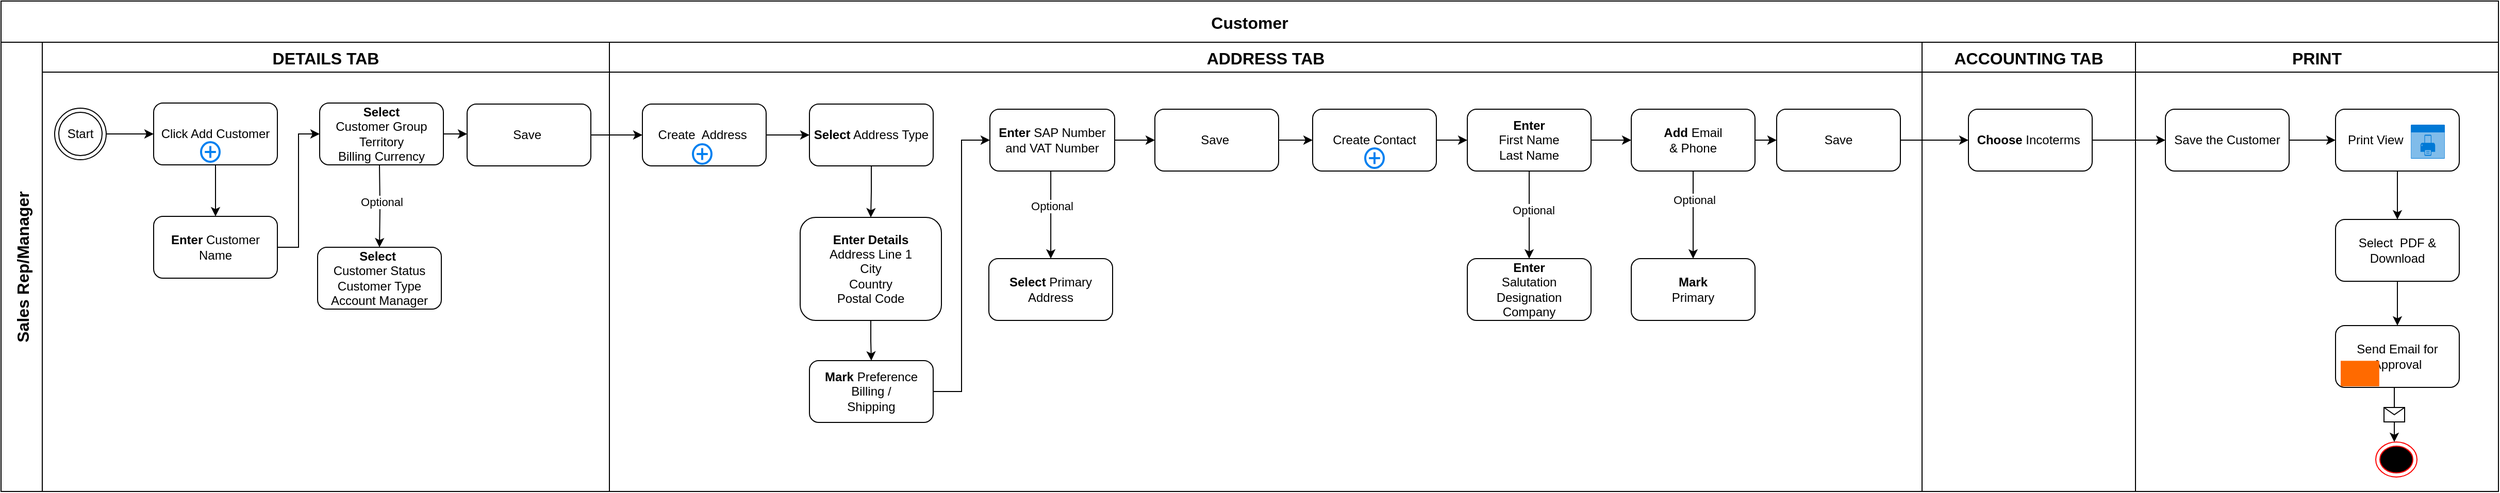 <mxfile version="28.0.6">
  <diagram name="Page-1" id="DC7YIubZ44iMNXCuPgpX">
    <mxGraphModel dx="981" dy="489" grid="1" gridSize="10" guides="1" tooltips="1" connect="1" arrows="1" fold="1" page="1" pageScale="1" pageWidth="1400" pageHeight="850" math="0" shadow="0">
      <root>
        <mxCell id="0" />
        <mxCell id="1" parent="0" />
        <mxCell id="7h-a7AoHDaQ5-l8UsL0Z-1" value="Customer" style="shape=table;childLayout=tableLayout;startSize=40;collapsible=0;recursiveResize=0;expand=0;fontSize=16;fontStyle=1;points=[[0,0,0,0,0],[0,0.25,0,0,0],[0,0.5,0,0,0],[0,0.75,0,0,0],[0,1,0,0,0],[0.25,0,0,0,0],[0.25,1,0,0,0],[0.5,0,0,0,0],[0.5,1,0,0,0],[0.75,0,0,0,0],[0.75,1,0,0,0],[1,0,0,0,0],[1,0.25,0,0,0],[1,0.5,0,0,0],[1,0.75,0,0,0],[1,1,0,0,0]];" parent="1" vertex="1">
          <mxGeometry x="438" y="291" width="2422" height="476" as="geometry" />
        </mxCell>
        <mxCell id="7h-a7AoHDaQ5-l8UsL0Z-2" value="Sales Rep/Manager" style="shape=tableRow;horizontal=0;swimlaneHead=0;swimlaneBody=0;top=0;left=0;strokeColor=inherit;bottom=0;right=0;dropTarget=0;fontStyle=1;fillColor=none;points=[[0,0.5],[1,0.5]];portConstraint=eastwest;startSize=40;collapsible=0;recursiveResize=0;expand=0;fontSize=16;" parent="7h-a7AoHDaQ5-l8UsL0Z-1" vertex="1">
          <mxGeometry y="40" width="2422" height="436" as="geometry" />
        </mxCell>
        <mxCell id="7h-a7AoHDaQ5-l8UsL0Z-3" value="DETAILS TAB" style="swimlane;swimlaneHead=0;swimlaneBody=0;fontStyle=1;strokeColor=inherit;connectable=0;fillColor=none;startSize=29;collapsible=0;recursiveResize=0;expand=0;fontSize=16;" parent="7h-a7AoHDaQ5-l8UsL0Z-2" vertex="1">
          <mxGeometry x="40" width="550" height="436" as="geometry">
            <mxRectangle width="550" height="436" as="alternateBounds" />
          </mxGeometry>
        </mxCell>
        <mxCell id="BLuEI0s_x5JyNcQVSa23-4" style="edgeStyle=orthogonalEdgeStyle;rounded=0;orthogonalLoop=1;jettySize=auto;html=1;exitX=1;exitY=0.5;exitDx=0;exitDy=0;" edge="1" parent="7h-a7AoHDaQ5-l8UsL0Z-3" source="7h-a7AoHDaQ5-l8UsL0Z-67">
          <mxGeometry relative="1" as="geometry">
            <mxPoint x="412" y="89" as="targetPoint" />
          </mxGeometry>
        </mxCell>
        <mxCell id="7h-a7AoHDaQ5-l8UsL0Z-67" value="&lt;b&gt;Select&lt;/b&gt;&lt;div&gt;Customer Group&lt;/div&gt;&lt;div&gt;Territory&lt;/div&gt;&lt;div&gt;Billing Currency&lt;/div&gt;" style="rounded=1;whiteSpace=wrap;html=1;" parent="7h-a7AoHDaQ5-l8UsL0Z-3" vertex="1">
          <mxGeometry x="269" y="59" width="120" height="60" as="geometry" />
        </mxCell>
        <mxCell id="7h-a7AoHDaQ5-l8UsL0Z-26" value="&lt;b&gt;Enter&lt;/b&gt; Customer Name" style="rounded=1;whiteSpace=wrap;html=1;" parent="7h-a7AoHDaQ5-l8UsL0Z-3" vertex="1">
          <mxGeometry x="108" y="169" width="120" height="60" as="geometry" />
        </mxCell>
        <mxCell id="7h-a7AoHDaQ5-l8UsL0Z-68" style="edgeStyle=orthogonalEdgeStyle;rounded=0;orthogonalLoop=1;jettySize=auto;html=1;exitX=1;exitY=0.5;exitDx=0;exitDy=0;entryX=0;entryY=0.5;entryDx=0;entryDy=0;" parent="7h-a7AoHDaQ5-l8UsL0Z-3" source="7h-a7AoHDaQ5-l8UsL0Z-26" target="7h-a7AoHDaQ5-l8UsL0Z-67" edge="1">
          <mxGeometry relative="1" as="geometry" />
        </mxCell>
        <mxCell id="7h-a7AoHDaQ5-l8UsL0Z-23" value="" style="edgeStyle=orthogonalEdgeStyle;rounded=0;orthogonalLoop=1;jettySize=auto;html=1;" parent="7h-a7AoHDaQ5-l8UsL0Z-3" source="7h-a7AoHDaQ5-l8UsL0Z-24" target="7h-a7AoHDaQ5-l8UsL0Z-26" edge="1">
          <mxGeometry relative="1" as="geometry" />
        </mxCell>
        <mxCell id="wCeL4kLgUL-m2mjfKSue-114" value="" style="edgeStyle=orthogonalEdgeStyle;rounded=0;orthogonalLoop=1;jettySize=auto;html=1;" parent="7h-a7AoHDaQ5-l8UsL0Z-3" target="wCeL4kLgUL-m2mjfKSue-116" edge="1">
          <mxGeometry relative="1" as="geometry">
            <mxPoint x="327" y="119" as="sourcePoint" />
          </mxGeometry>
        </mxCell>
        <mxCell id="wCeL4kLgUL-m2mjfKSue-115" value="Optional" style="edgeLabel;html=1;align=center;verticalAlign=middle;resizable=0;points=[];" parent="wCeL4kLgUL-m2mjfKSue-114" vertex="1" connectable="0">
          <mxGeometry x="-0.119" y="1" relative="1" as="geometry">
            <mxPoint as="offset" />
          </mxGeometry>
        </mxCell>
        <mxCell id="wCeL4kLgUL-m2mjfKSue-116" value="&lt;b&gt;Select&lt;/b&gt;&amp;nbsp;&lt;br&gt;Customer Status&lt;br&gt;Customer Type&lt;br&gt;Account Manager" style="rounded=1;whiteSpace=wrap;html=1;" parent="7h-a7AoHDaQ5-l8UsL0Z-3" vertex="1">
          <mxGeometry x="267" y="199" width="120" height="60" as="geometry" />
        </mxCell>
        <mxCell id="wCeL4kLgUL-m2mjfKSue-130" style="edgeStyle=orthogonalEdgeStyle;rounded=0;orthogonalLoop=1;jettySize=auto;html=1;exitX=1;exitY=0.5;exitDx=0;exitDy=0;entryX=0;entryY=0.5;entryDx=0;entryDy=0;" parent="7h-a7AoHDaQ5-l8UsL0Z-3" source="wCeL4kLgUL-m2mjfKSue-129" target="7h-a7AoHDaQ5-l8UsL0Z-24" edge="1">
          <mxGeometry relative="1" as="geometry" />
        </mxCell>
        <mxCell id="wCeL4kLgUL-m2mjfKSue-129" value="Start" style="ellipse;shape=doubleEllipse;html=1;dashed=0;whiteSpace=wrap;aspect=fixed;" parent="7h-a7AoHDaQ5-l8UsL0Z-3" vertex="1">
          <mxGeometry x="12" y="64" width="50" height="50" as="geometry" />
        </mxCell>
        <mxCell id="mAIw2hDI2z5oGUVy_DWq-48" value="" style="group" parent="7h-a7AoHDaQ5-l8UsL0Z-3" vertex="1" connectable="0">
          <mxGeometry x="108" y="59" width="120" height="60" as="geometry" />
        </mxCell>
        <mxCell id="7h-a7AoHDaQ5-l8UsL0Z-24" value="Click Add Customer" style="rounded=1;whiteSpace=wrap;html=1;" parent="mAIw2hDI2z5oGUVy_DWq-48" vertex="1">
          <mxGeometry width="120" height="60" as="geometry" />
        </mxCell>
        <mxCell id="wCeL4kLgUL-m2mjfKSue-133" value="" style="html=1;verticalLabelPosition=bottom;align=center;labelBackgroundColor=#ffffff;verticalAlign=top;strokeWidth=2;strokeColor=#0080F0;shadow=0;dashed=0;shape=mxgraph.ios7.icons.add;" parent="mAIw2hDI2z5oGUVy_DWq-48" vertex="1">
          <mxGeometry x="46" y="38" width="18" height="19" as="geometry" />
        </mxCell>
        <mxCell id="BLuEI0s_x5JyNcQVSa23-3" value="" style="group" vertex="1" connectable="0" parent="7h-a7AoHDaQ5-l8UsL0Z-3">
          <mxGeometry x="412" y="60" width="120" height="60" as="geometry" />
        </mxCell>
        <mxCell id="mAIw2hDI2z5oGUVy_DWq-43" value="Save&amp;nbsp;" style="rounded=1;whiteSpace=wrap;html=1;" parent="BLuEI0s_x5JyNcQVSa23-3" vertex="1">
          <mxGeometry width="120" height="60" as="geometry" />
        </mxCell>
        <mxCell id="mAIw2hDI2z5oGUVy_DWq-44" value="" style="shape=image;html=1;verticalAlign=top;verticalLabelPosition=bottom;labelBackgroundColor=#ffffff;imageAspect=0;aspect=fixed;image=https://icons.diagrams.net/icon-cache1/One_bit-2016/onebit_34-1106.png" parent="BLuEI0s_x5JyNcQVSa23-3" vertex="1">
          <mxGeometry x="80" y="22" width="19" height="19" as="geometry" />
        </mxCell>
        <mxCell id="7h-a7AoHDaQ5-l8UsL0Z-4" value="ADDRESS TAB" style="swimlane;swimlaneHead=0;swimlaneBody=0;fontStyle=1;strokeColor=inherit;connectable=0;fillColor=none;startSize=29;collapsible=0;recursiveResize=0;expand=0;fontSize=16;" parent="7h-a7AoHDaQ5-l8UsL0Z-2" vertex="1">
          <mxGeometry x="590" width="1273" height="436" as="geometry">
            <mxRectangle width="1273" height="436" as="alternateBounds" />
          </mxGeometry>
        </mxCell>
        <mxCell id="wCeL4kLgUL-m2mjfKSue-87" style="edgeStyle=orthogonalEdgeStyle;rounded=0;orthogonalLoop=1;jettySize=auto;html=1;exitX=1;exitY=0.5;exitDx=0;exitDy=0;entryX=0;entryY=0.5;entryDx=0;entryDy=0;" parent="7h-a7AoHDaQ5-l8UsL0Z-4" source="7h-a7AoHDaQ5-l8UsL0Z-77" target="wCeL4kLgUL-m2mjfKSue-1" edge="1">
          <mxGeometry relative="1" as="geometry" />
        </mxCell>
        <mxCell id="wCeL4kLgUL-m2mjfKSue-89" style="edgeStyle=orthogonalEdgeStyle;rounded=0;orthogonalLoop=1;jettySize=auto;html=1;exitX=0.5;exitY=1;exitDx=0;exitDy=0;" parent="7h-a7AoHDaQ5-l8UsL0Z-4" source="wCeL4kLgUL-m2mjfKSue-1" target="wCeL4kLgUL-m2mjfKSue-88" edge="1">
          <mxGeometry relative="1" as="geometry" />
        </mxCell>
        <mxCell id="wCeL4kLgUL-m2mjfKSue-1" value="&lt;b&gt;Select&lt;/b&gt; Address Type" style="rounded=1;whiteSpace=wrap;html=1;" parent="7h-a7AoHDaQ5-l8UsL0Z-4" vertex="1">
          <mxGeometry x="194" y="60" width="120" height="60" as="geometry" />
        </mxCell>
        <mxCell id="wCeL4kLgUL-m2mjfKSue-96" value="" style="edgeStyle=orthogonalEdgeStyle;rounded=0;orthogonalLoop=1;jettySize=auto;html=1;exitX=0.488;exitY=0.9;exitDx=0;exitDy=0;exitPerimeter=0;" parent="7h-a7AoHDaQ5-l8UsL0Z-4" source="wCeL4kLgUL-m2mjfKSue-93" target="wCeL4kLgUL-m2mjfKSue-95" edge="1">
          <mxGeometry relative="1" as="geometry">
            <mxPoint x="429" y="130" as="sourcePoint" />
          </mxGeometry>
        </mxCell>
        <mxCell id="wCeL4kLgUL-m2mjfKSue-97" value="Optional" style="edgeLabel;html=1;align=center;verticalAlign=middle;resizable=0;points=[];" parent="wCeL4kLgUL-m2mjfKSue-96" vertex="1" connectable="0">
          <mxGeometry x="-0.119" y="1" relative="1" as="geometry">
            <mxPoint as="offset" />
          </mxGeometry>
        </mxCell>
        <mxCell id="wCeL4kLgUL-m2mjfKSue-103" style="edgeStyle=orthogonalEdgeStyle;rounded=0;orthogonalLoop=1;jettySize=auto;html=1;exitX=1;exitY=0.5;exitDx=0;exitDy=0;entryX=0;entryY=0.5;entryDx=0;entryDy=0;" parent="7h-a7AoHDaQ5-l8UsL0Z-4" source="wCeL4kLgUL-m2mjfKSue-31" target="wCeL4kLgUL-m2mjfKSue-7" edge="1">
          <mxGeometry relative="1" as="geometry" />
        </mxCell>
        <mxCell id="wCeL4kLgUL-m2mjfKSue-92" value="" style="edgeStyle=orthogonalEdgeStyle;rounded=0;orthogonalLoop=1;jettySize=auto;html=1;" parent="7h-a7AoHDaQ5-l8UsL0Z-4" source="wCeL4kLgUL-m2mjfKSue-88" target="wCeL4kLgUL-m2mjfKSue-91" edge="1">
          <mxGeometry relative="1" as="geometry" />
        </mxCell>
        <mxCell id="wCeL4kLgUL-m2mjfKSue-88" value="&lt;div&gt;&lt;b&gt;Enter Details&lt;/b&gt;&lt;/div&gt;&lt;div&gt;Address Line 1&lt;/div&gt;&lt;div&gt;City&lt;/div&gt;&lt;div&gt;Country&lt;/div&gt;&lt;div&gt;Postal Code&lt;/div&gt;" style="rounded=1;whiteSpace=wrap;html=1;" parent="7h-a7AoHDaQ5-l8UsL0Z-4" vertex="1">
          <mxGeometry x="185" y="170" width="137" height="100" as="geometry" />
        </mxCell>
        <mxCell id="BLuEI0s_x5JyNcQVSa23-6" style="edgeStyle=orthogonalEdgeStyle;rounded=0;orthogonalLoop=1;jettySize=auto;html=1;exitX=1;exitY=0.5;exitDx=0;exitDy=0;entryX=0;entryY=0.5;entryDx=0;entryDy=0;" edge="1" parent="7h-a7AoHDaQ5-l8UsL0Z-4" source="wCeL4kLgUL-m2mjfKSue-91" target="wCeL4kLgUL-m2mjfKSue-93">
          <mxGeometry relative="1" as="geometry" />
        </mxCell>
        <mxCell id="wCeL4kLgUL-m2mjfKSue-91" value="&lt;div&gt;&lt;div&gt;&lt;b&gt;Mark&lt;/b&gt; Preference&lt;/div&gt;&lt;div&gt;Billing /&lt;/div&gt;&lt;div&gt;Shipping&lt;/div&gt;&lt;/div&gt;" style="whiteSpace=wrap;html=1;rounded=1;" parent="7h-a7AoHDaQ5-l8UsL0Z-4" vertex="1">
          <mxGeometry x="194" y="309" width="120" height="60" as="geometry" />
        </mxCell>
        <mxCell id="wCeL4kLgUL-m2mjfKSue-98" style="edgeStyle=orthogonalEdgeStyle;rounded=0;orthogonalLoop=1;jettySize=auto;html=1;exitX=1;exitY=0.5;exitDx=0;exitDy=0;" parent="7h-a7AoHDaQ5-l8UsL0Z-4" source="wCeL4kLgUL-m2mjfKSue-93" target="wCeL4kLgUL-m2mjfKSue-31" edge="1">
          <mxGeometry relative="1" as="geometry" />
        </mxCell>
        <mxCell id="wCeL4kLgUL-m2mjfKSue-93" value="&lt;div&gt;&lt;b&gt;Enter&lt;/b&gt; SAP Number and VAT Number&lt;/div&gt;" style="whiteSpace=wrap;html=1;rounded=1;" parent="7h-a7AoHDaQ5-l8UsL0Z-4" vertex="1">
          <mxGeometry x="369" y="65" width="121" height="60" as="geometry" />
        </mxCell>
        <mxCell id="wCeL4kLgUL-m2mjfKSue-7" value="Create Contact" style="rounded=1;whiteSpace=wrap;html=1;" parent="7h-a7AoHDaQ5-l8UsL0Z-4" vertex="1">
          <mxGeometry x="682.0" y="65" width="120" height="60" as="geometry" />
        </mxCell>
        <mxCell id="wCeL4kLgUL-m2mjfKSue-95" value="&lt;b&gt;Select &lt;/b&gt;Primary Address" style="rounded=1;whiteSpace=wrap;html=1;" parent="7h-a7AoHDaQ5-l8UsL0Z-4" vertex="1">
          <mxGeometry x="368" y="210" width="120" height="60" as="geometry" />
        </mxCell>
        <mxCell id="wCeL4kLgUL-m2mjfKSue-101" value="" style="edgeStyle=orthogonalEdgeStyle;rounded=0;orthogonalLoop=1;jettySize=auto;html=1;" parent="7h-a7AoHDaQ5-l8UsL0Z-4" source="wCeL4kLgUL-m2mjfKSue-9" target="wCeL4kLgUL-m2mjfKSue-100" edge="1">
          <mxGeometry relative="1" as="geometry" />
        </mxCell>
        <mxCell id="wCeL4kLgUL-m2mjfKSue-102" value="Optional" style="edgeLabel;html=1;align=center;verticalAlign=middle;resizable=0;points=[];" parent="wCeL4kLgUL-m2mjfKSue-101" vertex="1" connectable="0">
          <mxGeometry x="-0.119" y="4" relative="1" as="geometry">
            <mxPoint as="offset" />
          </mxGeometry>
        </mxCell>
        <mxCell id="wCeL4kLgUL-m2mjfKSue-110" style="edgeStyle=orthogonalEdgeStyle;rounded=0;orthogonalLoop=1;jettySize=auto;html=1;exitX=1;exitY=0.5;exitDx=0;exitDy=0;entryX=0;entryY=0.5;entryDx=0;entryDy=0;" parent="7h-a7AoHDaQ5-l8UsL0Z-4" source="wCeL4kLgUL-m2mjfKSue-9" target="wCeL4kLgUL-m2mjfKSue-106" edge="1">
          <mxGeometry relative="1" as="geometry" />
        </mxCell>
        <mxCell id="wCeL4kLgUL-m2mjfKSue-9" value="&lt;div&gt;&lt;b&gt;Enter&lt;/b&gt;&lt;/div&gt;&lt;div&gt;First Name&lt;/div&gt;&lt;div&gt;Last Name&lt;/div&gt;" style="rounded=1;whiteSpace=wrap;html=1;" parent="7h-a7AoHDaQ5-l8UsL0Z-4" vertex="1">
          <mxGeometry x="832.0" y="65" width="120" height="60" as="geometry" />
        </mxCell>
        <mxCell id="wCeL4kLgUL-m2mjfKSue-10" value="" style="edgeStyle=orthogonalEdgeStyle;rounded=0;orthogonalLoop=1;jettySize=auto;html=1;" parent="7h-a7AoHDaQ5-l8UsL0Z-4" source="wCeL4kLgUL-m2mjfKSue-7" target="wCeL4kLgUL-m2mjfKSue-9" edge="1">
          <mxGeometry relative="1" as="geometry" />
        </mxCell>
        <mxCell id="wCeL4kLgUL-m2mjfKSue-100" value="&lt;div&gt;&lt;b&gt;Enter&lt;/b&gt;&lt;/div&gt;&lt;div&gt;Salutation&lt;/div&gt;&lt;div&gt;Designation&lt;/div&gt;&lt;div&gt;Company&lt;/div&gt;" style="rounded=1;whiteSpace=wrap;html=1;" parent="7h-a7AoHDaQ5-l8UsL0Z-4" vertex="1">
          <mxGeometry x="832.0" y="210" width="120" height="60" as="geometry" />
        </mxCell>
        <mxCell id="wCeL4kLgUL-m2mjfKSue-108" value="" style="edgeStyle=orthogonalEdgeStyle;rounded=0;orthogonalLoop=1;jettySize=auto;html=1;" parent="7h-a7AoHDaQ5-l8UsL0Z-4" source="wCeL4kLgUL-m2mjfKSue-106" target="wCeL4kLgUL-m2mjfKSue-107" edge="1">
          <mxGeometry relative="1" as="geometry" />
        </mxCell>
        <mxCell id="wCeL4kLgUL-m2mjfKSue-109" value="Optional" style="edgeLabel;html=1;align=center;verticalAlign=middle;resizable=0;points=[];" parent="wCeL4kLgUL-m2mjfKSue-108" vertex="1" connectable="0">
          <mxGeometry x="-0.338" y="1" relative="1" as="geometry">
            <mxPoint as="offset" />
          </mxGeometry>
        </mxCell>
        <mxCell id="wCeL4kLgUL-m2mjfKSue-112" value="" style="edgeStyle=orthogonalEdgeStyle;rounded=0;orthogonalLoop=1;jettySize=auto;html=1;" parent="7h-a7AoHDaQ5-l8UsL0Z-4" source="wCeL4kLgUL-m2mjfKSue-106" target="wCeL4kLgUL-m2mjfKSue-111" edge="1">
          <mxGeometry relative="1" as="geometry">
            <mxPoint x="1131" y="95.0" as="targetPoint" />
          </mxGeometry>
        </mxCell>
        <mxCell id="wCeL4kLgUL-m2mjfKSue-106" value="&lt;div&gt;&lt;b&gt;&lt;br&gt;Add&amp;nbsp;&lt;/b&gt;Email&lt;/div&gt;&lt;div&gt;&amp;amp; Phone&lt;/div&gt;&lt;div&gt;&lt;br&gt;&lt;/div&gt;" style="rounded=1;whiteSpace=wrap;html=1;" parent="7h-a7AoHDaQ5-l8UsL0Z-4" vertex="1">
          <mxGeometry x="991" y="65" width="120" height="60" as="geometry" />
        </mxCell>
        <mxCell id="wCeL4kLgUL-m2mjfKSue-107" value="&lt;div&gt;&lt;b&gt;Mark&lt;/b&gt;&lt;/div&gt;&lt;div&gt;Primary&lt;/div&gt;" style="rounded=1;whiteSpace=wrap;html=1;" parent="7h-a7AoHDaQ5-l8UsL0Z-4" vertex="1">
          <mxGeometry x="991" y="210" width="120" height="60" as="geometry" />
        </mxCell>
        <mxCell id="wCeL4kLgUL-m2mjfKSue-136" value="" style="html=1;verticalLabelPosition=bottom;align=center;labelBackgroundColor=#ffffff;verticalAlign=top;strokeWidth=2;strokeColor=#0080F0;shadow=0;dashed=0;shape=mxgraph.ios7.icons.add;" parent="7h-a7AoHDaQ5-l8UsL0Z-4" vertex="1">
          <mxGeometry x="733" y="103" width="18" height="19" as="geometry" />
        </mxCell>
        <mxCell id="mAIw2hDI2z5oGUVy_DWq-2" value="" style="group" parent="7h-a7AoHDaQ5-l8UsL0Z-4" vertex="1" connectable="0">
          <mxGeometry x="32" y="60" width="120" height="60" as="geometry" />
        </mxCell>
        <mxCell id="7h-a7AoHDaQ5-l8UsL0Z-77" value="Create&amp;nbsp; Address&amp;nbsp;" style="rounded=1;whiteSpace=wrap;html=1;" parent="mAIw2hDI2z5oGUVy_DWq-2" vertex="1">
          <mxGeometry width="120" height="60" as="geometry" />
        </mxCell>
        <mxCell id="wCeL4kLgUL-m2mjfKSue-134" value="" style="html=1;verticalLabelPosition=bottom;align=center;labelBackgroundColor=#ffffff;verticalAlign=top;strokeWidth=2;strokeColor=#0080F0;shadow=0;dashed=0;shape=mxgraph.ios7.icons.add;" parent="mAIw2hDI2z5oGUVy_DWq-2" vertex="1">
          <mxGeometry x="49" y="39" width="18" height="19" as="geometry" />
        </mxCell>
        <mxCell id="mAIw2hDI2z5oGUVy_DWq-50" value="" style="group" parent="7h-a7AoHDaQ5-l8UsL0Z-4" vertex="1" connectable="0">
          <mxGeometry x="529" y="65" width="120" height="60" as="geometry" />
        </mxCell>
        <mxCell id="wCeL4kLgUL-m2mjfKSue-31" value="Save&amp;nbsp;" style="rounded=1;whiteSpace=wrap;html=1;" parent="mAIw2hDI2z5oGUVy_DWq-50" vertex="1">
          <mxGeometry width="120" height="60" as="geometry" />
        </mxCell>
        <mxCell id="wCeL4kLgUL-m2mjfKSue-137" value="" style="shape=image;html=1;verticalAlign=top;verticalLabelPosition=bottom;labelBackgroundColor=#ffffff;imageAspect=0;aspect=fixed;image=https://icons.diagrams.net/icon-cache1/One_bit-2016/onebit_34-1106.png" parent="mAIw2hDI2z5oGUVy_DWq-50" vertex="1">
          <mxGeometry x="75" y="21" width="19" height="19" as="geometry" />
        </mxCell>
        <mxCell id="mAIw2hDI2z5oGUVy_DWq-51" value="" style="group" parent="7h-a7AoHDaQ5-l8UsL0Z-4" vertex="1" connectable="0">
          <mxGeometry x="1132" y="65" width="120" height="60" as="geometry" />
        </mxCell>
        <mxCell id="wCeL4kLgUL-m2mjfKSue-111" value="Save" style="rounded=1;whiteSpace=wrap;html=1;" parent="mAIw2hDI2z5oGUVy_DWq-51" vertex="1">
          <mxGeometry width="120" height="60" as="geometry" />
        </mxCell>
        <mxCell id="wCeL4kLgUL-m2mjfKSue-139" value="" style="shape=image;html=1;verticalAlign=top;verticalLabelPosition=bottom;labelBackgroundColor=#ffffff;imageAspect=0;aspect=fixed;image=https://icons.diagrams.net/icon-cache1/One_bit-2016/onebit_34-1106.png" parent="mAIw2hDI2z5oGUVy_DWq-51" vertex="1">
          <mxGeometry x="76" y="21" width="19" height="19" as="geometry" />
        </mxCell>
        <mxCell id="7h-a7AoHDaQ5-l8UsL0Z-5" value="ACCOUNTING TAB" style="swimlane;swimlaneHead=0;swimlaneBody=0;fontStyle=1;strokeColor=inherit;connectable=0;fillColor=none;startSize=29;collapsible=0;recursiveResize=0;expand=0;fontSize=16;" parent="7h-a7AoHDaQ5-l8UsL0Z-2" vertex="1">
          <mxGeometry x="1863" width="207" height="436" as="geometry">
            <mxRectangle width="207" height="436" as="alternateBounds" />
          </mxGeometry>
        </mxCell>
        <mxCell id="7h-a7AoHDaQ5-l8UsL0Z-6" value="&lt;b&gt;Choose&lt;/b&gt; Incoterms&amp;nbsp;" style="rounded=1;whiteSpace=wrap;html=1;" parent="7h-a7AoHDaQ5-l8UsL0Z-5" vertex="1">
          <mxGeometry x="45" y="65" width="120" height="60" as="geometry" />
        </mxCell>
        <mxCell id="7h-a7AoHDaQ5-l8UsL0Z-7" value="PRINT" style="swimlane;swimlaneHead=0;swimlaneBody=0;fontStyle=1;strokeColor=inherit;connectable=0;fillColor=none;startSize=29;collapsible=0;recursiveResize=0;expand=0;fontSize=16;" parent="7h-a7AoHDaQ5-l8UsL0Z-2" vertex="1">
          <mxGeometry x="2070" width="352" height="436" as="geometry">
            <mxRectangle width="352" height="436" as="alternateBounds" />
          </mxGeometry>
        </mxCell>
        <mxCell id="wCeL4kLgUL-m2mjfKSue-118" value="" style="edgeStyle=orthogonalEdgeStyle;rounded=0;orthogonalLoop=1;jettySize=auto;html=1;" parent="7h-a7AoHDaQ5-l8UsL0Z-7" source="7h-a7AoHDaQ5-l8UsL0Z-10" target="wCeL4kLgUL-m2mjfKSue-117" edge="1">
          <mxGeometry relative="1" as="geometry" />
        </mxCell>
        <mxCell id="wCeL4kLgUL-m2mjfKSue-120" value="" style="edgeStyle=orthogonalEdgeStyle;rounded=0;orthogonalLoop=1;jettySize=auto;html=1;" parent="7h-a7AoHDaQ5-l8UsL0Z-7" source="wCeL4kLgUL-m2mjfKSue-117" target="wCeL4kLgUL-m2mjfKSue-119" edge="1">
          <mxGeometry relative="1" as="geometry" />
        </mxCell>
        <mxCell id="wCeL4kLgUL-m2mjfKSue-122" value="" style="edgeStyle=orthogonalEdgeStyle;rounded=0;orthogonalLoop=1;jettySize=auto;html=1;" parent="7h-a7AoHDaQ5-l8UsL0Z-7" source="wCeL4kLgUL-m2mjfKSue-119" target="wCeL4kLgUL-m2mjfKSue-121" edge="1">
          <mxGeometry relative="1" as="geometry" />
        </mxCell>
        <mxCell id="wCeL4kLgUL-m2mjfKSue-127" value="" style="ellipse;html=1;shape=endState;fillColor=#000000;strokeColor=#ff0000;" parent="7h-a7AoHDaQ5-l8UsL0Z-7" vertex="1">
          <mxGeometry x="233" y="388" width="40" height="34" as="geometry" />
        </mxCell>
        <mxCell id="wCeL4kLgUL-m2mjfKSue-149" value="" style="endArrow=classic;html=1;rounded=0;" parent="7h-a7AoHDaQ5-l8UsL0Z-7" edge="1">
          <mxGeometry relative="1" as="geometry">
            <mxPoint x="251" y="335" as="sourcePoint" />
            <mxPoint x="251" y="388" as="targetPoint" />
          </mxGeometry>
        </mxCell>
        <mxCell id="wCeL4kLgUL-m2mjfKSue-150" value="" style="shape=message;html=1;outlineConnect=0;" parent="wCeL4kLgUL-m2mjfKSue-149" vertex="1">
          <mxGeometry width="20" height="14" relative="1" as="geometry">
            <mxPoint x="-10" y="-7" as="offset" />
          </mxGeometry>
        </mxCell>
        <mxCell id="mAIw2hDI2z5oGUVy_DWq-52" value="" style="group" parent="7h-a7AoHDaQ5-l8UsL0Z-7" vertex="1" connectable="0">
          <mxGeometry x="29" y="65" width="120" height="60" as="geometry" />
        </mxCell>
        <mxCell id="7h-a7AoHDaQ5-l8UsL0Z-10" value="Save the Customer" style="rounded=1;whiteSpace=wrap;html=1;" parent="mAIw2hDI2z5oGUVy_DWq-52" vertex="1">
          <mxGeometry width="120" height="60" as="geometry" />
        </mxCell>
        <mxCell id="wCeL4kLgUL-m2mjfKSue-140" value="" style="shape=image;html=1;verticalAlign=top;verticalLabelPosition=bottom;labelBackgroundColor=#ffffff;imageAspect=0;aspect=fixed;image=https://icons.diagrams.net/icon-cache1/One_bit-2016/onebit_34-1106.png" parent="mAIw2hDI2z5oGUVy_DWq-52" vertex="1">
          <mxGeometry x="50.5" y="41" width="19" height="19" as="geometry" />
        </mxCell>
        <mxCell id="mAIw2hDI2z5oGUVy_DWq-53" value="" style="group" parent="7h-a7AoHDaQ5-l8UsL0Z-7" vertex="1" connectable="0">
          <mxGeometry x="194" y="65" width="120" height="60" as="geometry" />
        </mxCell>
        <mxCell id="wCeL4kLgUL-m2mjfKSue-117" value="&lt;div align=&quot;left&quot;&gt;&amp;nbsp; &amp;nbsp;Print View&lt;/div&gt;" style="rounded=1;whiteSpace=wrap;html=1;align=left;" parent="mAIw2hDI2z5oGUVy_DWq-53" vertex="1">
          <mxGeometry width="120" height="60" as="geometry" />
        </mxCell>
        <mxCell id="wCeL4kLgUL-m2mjfKSue-143" value="" style="html=1;whiteSpace=wrap;strokeColor=none;fillColor=#0079D6;labelPosition=center;verticalLabelPosition=middle;verticalAlign=top;align=center;fontSize=12;outlineConnect=0;spacingTop=-6;fontColor=#FFFFFF;sketch=0;shape=mxgraph.sitemap.print;" parent="mAIw2hDI2z5oGUVy_DWq-53" vertex="1">
          <mxGeometry x="73" y="15" width="33" height="33" as="geometry" />
        </mxCell>
        <mxCell id="mAIw2hDI2z5oGUVy_DWq-54" value="" style="group" parent="7h-a7AoHDaQ5-l8UsL0Z-7" vertex="1" connectable="0">
          <mxGeometry x="194" y="172" width="120" height="65" as="geometry" />
        </mxCell>
        <mxCell id="wCeL4kLgUL-m2mjfKSue-119" value="Select&amp;nbsp; PDF &amp;amp; Download" style="rounded=1;whiteSpace=wrap;html=1;" parent="mAIw2hDI2z5oGUVy_DWq-54" vertex="1">
          <mxGeometry width="120" height="60" as="geometry" />
        </mxCell>
        <mxCell id="wCeL4kLgUL-m2mjfKSue-142" value="" style="shape=image;html=1;verticalAlign=top;verticalLabelPosition=bottom;labelBackgroundColor=#ffffff;imageAspect=0;aspect=fixed;image=https://icons.diagrams.net/icon-cache1/Computer_and_Web-2849/Download-1349.svg" parent="mAIw2hDI2z5oGUVy_DWq-54" vertex="1">
          <mxGeometry x="5" y="25" width="40" height="40" as="geometry" />
        </mxCell>
        <mxCell id="mAIw2hDI2z5oGUVy_DWq-55" value="" style="group" parent="7h-a7AoHDaQ5-l8UsL0Z-7" vertex="1" connectable="0">
          <mxGeometry x="194" y="275" width="120" height="60" as="geometry" />
        </mxCell>
        <mxCell id="wCeL4kLgUL-m2mjfKSue-121" value="Send Email for Approval" style="rounded=1;whiteSpace=wrap;html=1;" parent="mAIw2hDI2z5oGUVy_DWq-55" vertex="1">
          <mxGeometry width="120" height="60" as="geometry" />
        </mxCell>
        <mxCell id="wCeL4kLgUL-m2mjfKSue-155" value="" style="points=[];aspect=fixed;html=1;align=center;shadow=0;dashed=0;fillColor=#FF6A00;strokeColor=none;shape=mxgraph.alibaba_cloud.directmail;" parent="mAIw2hDI2z5oGUVy_DWq-55" vertex="1">
          <mxGeometry x="5" y="34.2" width="37.41" height="24.8" as="geometry" />
        </mxCell>
        <mxCell id="wCeL4kLgUL-m2mjfKSue-124" style="edgeStyle=orthogonalEdgeStyle;rounded=0;orthogonalLoop=1;jettySize=auto;html=1;exitX=1;exitY=0.5;exitDx=0;exitDy=0;entryX=0;entryY=0.5;entryDx=0;entryDy=0;" parent="7h-a7AoHDaQ5-l8UsL0Z-2" source="wCeL4kLgUL-m2mjfKSue-111" target="7h-a7AoHDaQ5-l8UsL0Z-6" edge="1">
          <mxGeometry relative="1" as="geometry" />
        </mxCell>
        <mxCell id="wCeL4kLgUL-m2mjfKSue-126" style="edgeStyle=orthogonalEdgeStyle;rounded=0;orthogonalLoop=1;jettySize=auto;html=1;exitX=1;exitY=0.5;exitDx=0;exitDy=0;entryX=0;entryY=0.5;entryDx=0;entryDy=0;" parent="7h-a7AoHDaQ5-l8UsL0Z-2" source="7h-a7AoHDaQ5-l8UsL0Z-6" target="7h-a7AoHDaQ5-l8UsL0Z-10" edge="1">
          <mxGeometry relative="1" as="geometry" />
        </mxCell>
        <mxCell id="BLuEI0s_x5JyNcQVSa23-5" style="edgeStyle=orthogonalEdgeStyle;rounded=0;orthogonalLoop=1;jettySize=auto;html=1;exitX=1;exitY=0.5;exitDx=0;exitDy=0;entryX=0;entryY=0.5;entryDx=0;entryDy=0;" edge="1" parent="7h-a7AoHDaQ5-l8UsL0Z-2" source="mAIw2hDI2z5oGUVy_DWq-43" target="7h-a7AoHDaQ5-l8UsL0Z-77">
          <mxGeometry relative="1" as="geometry" />
        </mxCell>
      </root>
    </mxGraphModel>
  </diagram>
</mxfile>
